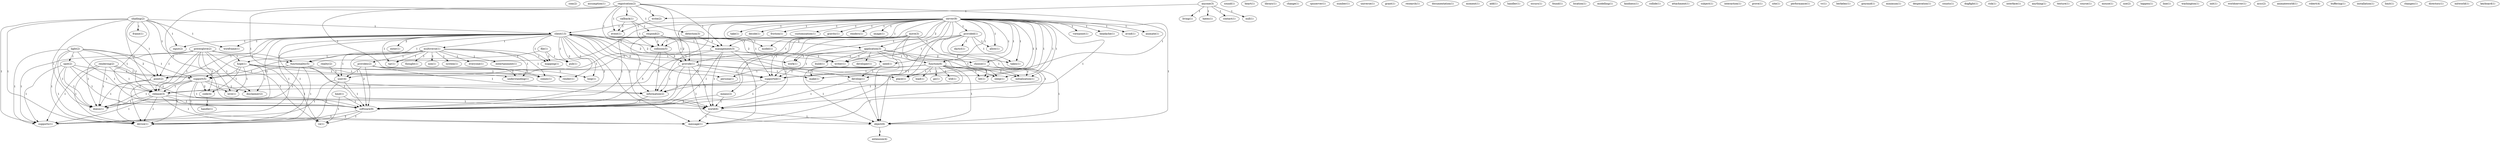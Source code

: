 digraph G {
  com [ label="com(2)" ];
  assumption [ label="assumption(1)" ];
  shading [ label="shading(2)" ];
  frame [ label="frame(1)" ];
  client [ label="client(13)" ];
  input [ label="input(2)" ];
  wireframe [ label="wireframe(1)" ];
  functionality [ label="functionality(5)" ];
  point [ label="point(2)" ];
  release [ label="release(3)" ];
  doesn [ label="doesn(1)" ];
  software [ label="software(9)" ];
  device [ label="device(1)" ];
  supports [ label="supports(1)" ];
  sound [ label="sound(1)" ];
  server [ label="server(9)" ];
  place [ label="place(1)" ];
  viewpoint [ label="viewpoint(1)" ];
  application [ label="application(3)" ];
  headache [ label="headache(1)" ];
  choose [ label="choose(1)" ];
  avoid [ label="avoid(1)" ];
  work [ label="work(1)" ];
  animate [ label="animate(1)" ];
  function [ label="function(6)" ];
  initialization [ label="initialization(1)" ];
  take [ label="take(1)" ];
  decide [ label="decide(1)" ];
  means [ label="means(2)" ];
  friction [ label="friction(1)" ];
  provided [ label="provided(1)" ];
  bit [ label="bit(1)" ];
  need [ label="need(1)" ];
  place [ label="place(1)" ];
  writer [ label="writer(1)" ];
  make [ label="make(1)" ];
  sleep [ label="sleep(1)" ];
  takes [ label="takes(1)" ];
  customization [ label="customization(1)" ];
  gravity [ label="gravity(1)" ];
  allow [ label="allow(1)" ];
  renders [ label="renders(1)" ];
  model [ label="model(1)" ];
  user [ label="user(4)" ];
  supported [ label="supported(1)" ];
  information [ label="information(2)" ];
  world [ label="world(6)" ];
  message [ label="message(1)" ];
  image [ label="image(1)" ];
  object [ label="object(6)" ];
  heart [ label="heart(1)" ];
  anyone [ label="anyone(3)" ];
  living [ label="living(1)" ];
  write [ label="write(2)" ];
  hates [ label="hates(1)" ];
  contact [ label="contact(1)" ];
  null [ label="null(1)" ];
  library [ label="library(1)" ];
  change [ label="change(1)" ];
  cpuserver [ label="cpuserver(1)" ];
  number [ label="number(1)" ];
  universe [ label="universe(1)" ];
  grant [ label="grant(1)" ];
  research [ label="research(1)" ];
  documentation [ label="documentation(1)" ];
  multiverse [ label="multiverse(1)" ];
  render [ label="render(1)" ];
  persona [ label="persona(1)" ];
  enter [ label="enter(1)" ];
  mapping [ label="mapping(1)" ];
  develop [ label="develop(1)" ];
  support [ label="support(5)" ];
  loop [ label="loop(1)" ];
  tar [ label="tar(1)" ];
  pub [ label="pub(1)" ];
  moment [ label="moment(1)" ];
  thought [ label="thought(1)" ];
  non [ label="non(1)" ];
  provides [ label="provides(2)" ];
  system [ label="system(1)" ];
  everyone [ label="everyone(1)" ];
  entertainment [ label="entertainment(1)" ];
  hope [ label="hope(1)" ];
  comes [ label="comes(1)" ];
  understanding [ label="understanding(1)" ];
  add [ label="add(1)" ];
  developer [ label="developer(1)" ];
  build [ label="build(1)" ];
  handler [ label="handler(1)" ];
  occurs [ label="occurs(1)" ];
  found [ label="found(1)" ];
  location [ label="location(1)" ];
  modelling [ label="modelling(1)" ];
  file [ label="file(1)" ];
  registration [ label="registration(2)" ];
  detection [ label="detection(3)" ];
  callback [ label="callback(1)" ];
  management [ label="management(3)" ];
  event [ label="event(1)" ];
  collision [ label="collision(5)" ];
  provide [ label="provide(1)" ];
  kindness [ label="kindness(1)" ];
  collide [ label="collide(1)" ];
  attachment [ label="attachment(1)" ];
  load [ label="load(1)" ];
  go [ label="go(1)" ];
  wld [ label="wld(1)" ];
  subject [ label="subject(1)" ];
  powerglove [ label="powerglove(2)" ];
  code [ label="code(4)" ];
  disclaimer [ label="disclaimer(2)" ];
  love [ label="love(1)" ];
  ve [ label="ve(1)" ];
  interaction [ label="interaction(1)" ];
  respond [ label="respond(2)" ];
  prove [ label="prove(1)" ];
  site [ label="site(1)" ];
  performance [ label="performance(1)" ];
  vr [ label="vr(1)" ];
  light [ label="light(2)" ];
  spot [ label="spot(2)" ];
  berkeley [ label="berkeley(1)" ];
  gouraud [ label="gouraud(1)" ];
  minimum [ label="minimum(1)" ];
  desperation [ label="desperation(1)" ];
  reality [ label="reality(2)" ];
  counts [ label="counts(1)" ];
  move [ label="move(3)" ];
  dactyl [ label="dactyl(1)" ];
  dogfight [ label="dogfight(1)" ];
  risk [ label="risk(1)" ];
  interface [ label="interface(1)" ];
  anything [ label="anything(1)" ];
  texture [ label="texture(1)" ];
  course [ label="course(1)" ];
  rendering [ label="rendering(2)" ];
  mouse [ label="mouse(1)" ];
  use [ label="use(2)" ];
  happen [ label="happen(1)" ];
  line [ label="line(1)" ];
  washington [ label="washington(1)" ];
  init [ label="init(1)" ];
  handle [ label="handle(1)" ];
  worldserver [ label="worldserver(1)" ];
  acsc [ label="acsc(2)" ];
  animateworld [ label="animateworld(1)" ];
  robert [ label="robert(4)" ];
  hmd [ label="hmd(1)" ];
  buffering [ label="buffering(1)" ];
  installation [ label="installation(1)" ];
  limit [ label="limit(1)" ];
  changes [ label="changes(1)" ];
  directory [ label="directory(1)" ];
  initworld [ label="initworld(1)" ];
  keyboard [ label="keyboard(1)" ];
  extension [ label="extension(4)" ];
  shading -> frame [ label="1" ];
  shading -> client [ label="1" ];
  shading -> input [ label="1" ];
  shading -> wireframe [ label="1" ];
  shading -> functionality [ label="1" ];
  shading -> point [ label="1" ];
  shading -> release [ label="1" ];
  shading -> doesn [ label="1" ];
  shading -> software [ label="1" ];
  shading -> device [ label="1" ];
  shading -> supports [ label="1" ];
  server -> place [ label="1" ];
  server -> client [ label="1" ];
  server -> viewpoint [ label="1" ];
  server -> application [ label="2" ];
  server -> headache [ label="1" ];
  server -> choose [ label="1" ];
  server -> avoid [ label="1" ];
  server -> work [ label="1" ];
  server -> animate [ label="1" ];
  server -> function [ label="1" ];
  server -> initialization [ label="1" ];
  server -> take [ label="1" ];
  server -> functionality [ label="1" ];
  server -> decide [ label="1" ];
  server -> means [ label="1" ];
  server -> friction [ label="1" ];
  server -> provided [ label="1" ];
  server -> bit [ label="1" ];
  server -> need [ label="1" ];
  server -> place [ label="1" ];
  server -> writer [ label="1" ];
  server -> make [ label="1" ];
  server -> sleep [ label="1" ];
  server -> takes [ label="1" ];
  server -> customization [ label="1" ];
  server -> gravity [ label="1" ];
  server -> allow [ label="1" ];
  server -> renders [ label="1" ];
  server -> model [ label="1" ];
  server -> user [ label="2" ];
  server -> supported [ label="1" ];
  server -> information [ label="1" ];
  server -> world [ label="1" ];
  server -> message [ label="1" ];
  server -> image [ label="1" ];
  server -> object [ label="1" ];
  anyone -> living [ label="1" ];
  anyone -> write [ label="1" ];
  anyone -> hates [ label="1" ];
  anyone -> contact [ label="1" ];
  anyone -> null [ label="1" ];
  place -> client [ label="1" ];
  client -> multiverse [ label="1" ];
  client -> application [ label="2" ];
  client -> input [ label="1" ];
  client -> wireframe [ label="1" ];
  client -> work [ label="2" ];
  client -> functionality [ label="1" ];
  client -> render [ label="2" ];
  client -> persona [ label="1" ];
  client -> point [ label="1" ];
  client -> enter [ label="2" ];
  client -> mapping [ label="1" ];
  client -> need [ label="2" ];
  client -> develop [ label="2" ];
  client -> writer [ label="2" ];
  client -> support [ label="1" ];
  client -> doesn [ label="1" ];
  client -> model [ label="1" ];
  client -> world [ label="2" ];
  client -> software [ label="2" ];
  client -> message [ label="2" ];
  client -> device [ label="1" ];
  client -> loop [ label="2" ];
  client -> tar [ label="1" ];
  client -> supports [ label="1" ];
  client -> pub [ label="1" ];
  multiverse -> thought [ label="1" ];
  multiverse -> non [ label="1" ];
  multiverse -> provides [ label="1" ];
  multiverse -> system [ label="1" ];
  multiverse -> everyone [ label="1" ];
  multiverse -> entertainment [ label="1" ];
  multiverse -> hope [ label="1" ];
  multiverse -> mapping [ label="1" ];
  multiverse -> comes [ label="1" ];
  multiverse -> release [ label="1" ];
  multiverse -> user [ label="1" ];
  multiverse -> software [ label="2" ];
  multiverse -> understanding [ label="1" ];
  multiverse -> tar [ label="1" ];
  application -> choose [ label="2" ];
  application -> work [ label="1" ];
  application -> developer [ label="1" ];
  application -> function [ label="1" ];
  application -> initialization [ label="1" ];
  application -> build [ label="1" ];
  application -> writer [ label="1" ];
  application -> supported [ label="1" ];
  application -> object [ label="1" ];
  choose -> initialization [ label="1" ];
  choose -> supported [ label="1" ];
  choose -> object [ label="1" ];
  file -> mapping [ label="1" ];
  file -> tar [ label="1" ];
  file -> pub [ label="1" ];
  registration -> detection [ label="1" ];
  registration -> callback [ label="1" ];
  registration -> write [ label="1" ];
  registration -> management [ label="1" ];
  registration -> event [ label="1" ];
  registration -> collision [ label="1" ];
  registration -> develop [ label="1" ];
  registration -> provide [ label="1" ];
  registration -> supported [ label="1" ];
  registration -> information [ label="1" ];
  registration -> software [ label="1" ];
  detection -> management [ label="2" ];
  detection -> software [ label="2" ];
  provides -> comes [ label="1" ];
  provides -> user [ label="1" ];
  provides -> information [ label="1" ];
  provides -> software [ label="1" ];
  provides -> understanding [ label="1" ];
  function -> initialization [ label="1" ];
  function -> persona [ label="1" ];
  function -> load [ label="1" ];
  function -> go [ label="1" ];
  function -> wld [ label="1" ];
  function -> bit [ label="1" ];
  function -> place [ label="1" ];
  function -> sleep [ label="1" ];
  function -> supported [ label="1" ];
  function -> world [ label="1" ];
  function -> object [ label="1" ];
  powerglove -> functionality [ label="1" ];
  powerglove -> hope [ label="1" ];
  powerglove -> point [ label="1" ];
  powerglove -> release [ label="1" ];
  powerglove -> code [ label="1" ];
  powerglove -> disclaimer [ label="1" ];
  powerglove -> doesn [ label="1" ];
  powerglove -> love [ label="1" ];
  powerglove -> device [ label="1" ];
  powerglove -> supports [ label="1" ];
  powerglove -> ve [ label="1" ];
  callback -> respond [ label="1" ];
  callback -> event [ label="1" ];
  callback -> collision [ label="1" ];
  functionality -> render [ label="1" ];
  functionality -> point [ label="1" ];
  functionality -> doesn [ label="1" ];
  functionality -> world [ label="1" ];
  functionality -> device [ label="1" ];
  functionality -> loop [ label="1" ];
  light -> spot [ label="1" ];
  light -> point [ label="2" ];
  light -> support [ label="1" ];
  light -> release [ label="1" ];
  light -> doesn [ label="1" ];
  light -> software [ label="1" ];
  light -> device [ label="1" ];
  light -> supports [ label="1" ];
  respond -> management [ label="1" ];
  respond -> collision [ label="1" ];
  respond -> provide [ label="1" ];
  respond -> information [ label="1" ];
  respond -> software [ label="1" ];
  spot -> support [ label="1" ];
  spot -> release [ label="1" ];
  spot -> doesn [ label="1" ];
  spot -> software [ label="1" ];
  spot -> device [ label="1" ];
  spot -> supports [ label="1" ];
  means -> world [ label="1" ];
  means -> software [ label="1" ];
  reality -> user [ label="1" ];
  hope -> comes [ label="1" ];
  hope -> support [ label="1" ];
  hope -> code [ label="1" ];
  hope -> disclaimer [ label="1" ];
  hope -> love [ label="1" ];
  hope -> understanding [ label="1" ];
  hope -> ve [ label="1" ];
  move -> management [ label="1" ];
  move -> bit [ label="2" ];
  move -> collision [ label="1" ];
  move -> provide [ label="1" ];
  move -> sleep [ label="2" ];
  move -> supported [ label="1" ];
  move -> information [ label="1" ];
  move -> software [ label="1" ];
  move -> object [ label="1" ];
  provided -> collision [ label="1" ];
  provided -> writer [ label="1" ];
  provided -> takes [ label="1" ];
  provided -> release [ label="1" ];
  provided -> allow [ label="1" ];
  provided -> dactyl [ label="1" ];
  provided -> message [ label="1" ];
  write -> event [ label="1" ];
  point -> doesn [ label="1" ];
  point -> device [ label="1" ];
  management -> writer [ label="1" ];
  management -> takes [ label="1" ];
  management -> support [ label="1" ];
  management -> release [ label="1" ];
  management -> world [ label="1" ];
  management -> software [ label="1" ];
  management -> message [ label="1" ];
  need -> develop [ label="1" ];
  need -> make [ label="1" ];
  need -> supported [ label="1" ];
  need -> object [ label="1" ];
  collision -> provide [ label="3" ];
  collision -> information [ label="3" ];
  collision -> software [ label="3" ];
  develop -> world [ label="1" ];
  develop -> object [ label="1" ];
  provide -> place [ label="1" ];
  provide -> make [ label="1" ];
  provide -> supported [ label="1" ];
  provide -> information [ label="1" ];
  provide -> world [ label="1" ];
  provide -> software [ label="1" ];
  provide -> object [ label="1" ];
  rendering -> support [ label="1" ];
  rendering -> release [ label="1" ];
  rendering -> doesn [ label="1" ];
  rendering -> software [ label="1" ];
  rendering -> device [ label="1" ];
  rendering -> supports [ label="1" ];
  support -> release [ label="1" ];
  support -> code [ label="2" ];
  support -> disclaimer [ label="1" ];
  support -> doesn [ label="1" ];
  support -> love [ label="1" ];
  support -> world [ label="1" ];
  support -> message [ label="1" ];
  support -> device [ label="1" ];
  release -> doesn [ label="1" ];
  release -> world [ label="1" ];
  release -> software [ label="1" ];
  release -> message [ label="1" ];
  release -> device [ label="1" ];
  release -> supports [ label="1" ];
  code -> handle [ label="1" ];
  user -> software [ label="1" ];
  user -> device [ label="1" ];
  user -> supports [ label="1" ];
  supported -> information [ label="1" ];
  supported -> software [ label="1" ];
  information -> software [ label="1" ];
  world -> message [ label="1" ];
  world -> object [ label="1" ];
  hmd -> software [ label="1" ];
  hmd -> ve [ label="1" ];
  software -> device [ label="2" ];
  software -> supports [ label="2" ];
  software -> ve [ label="1" ];
  object -> extension [ label="1" ];
}

